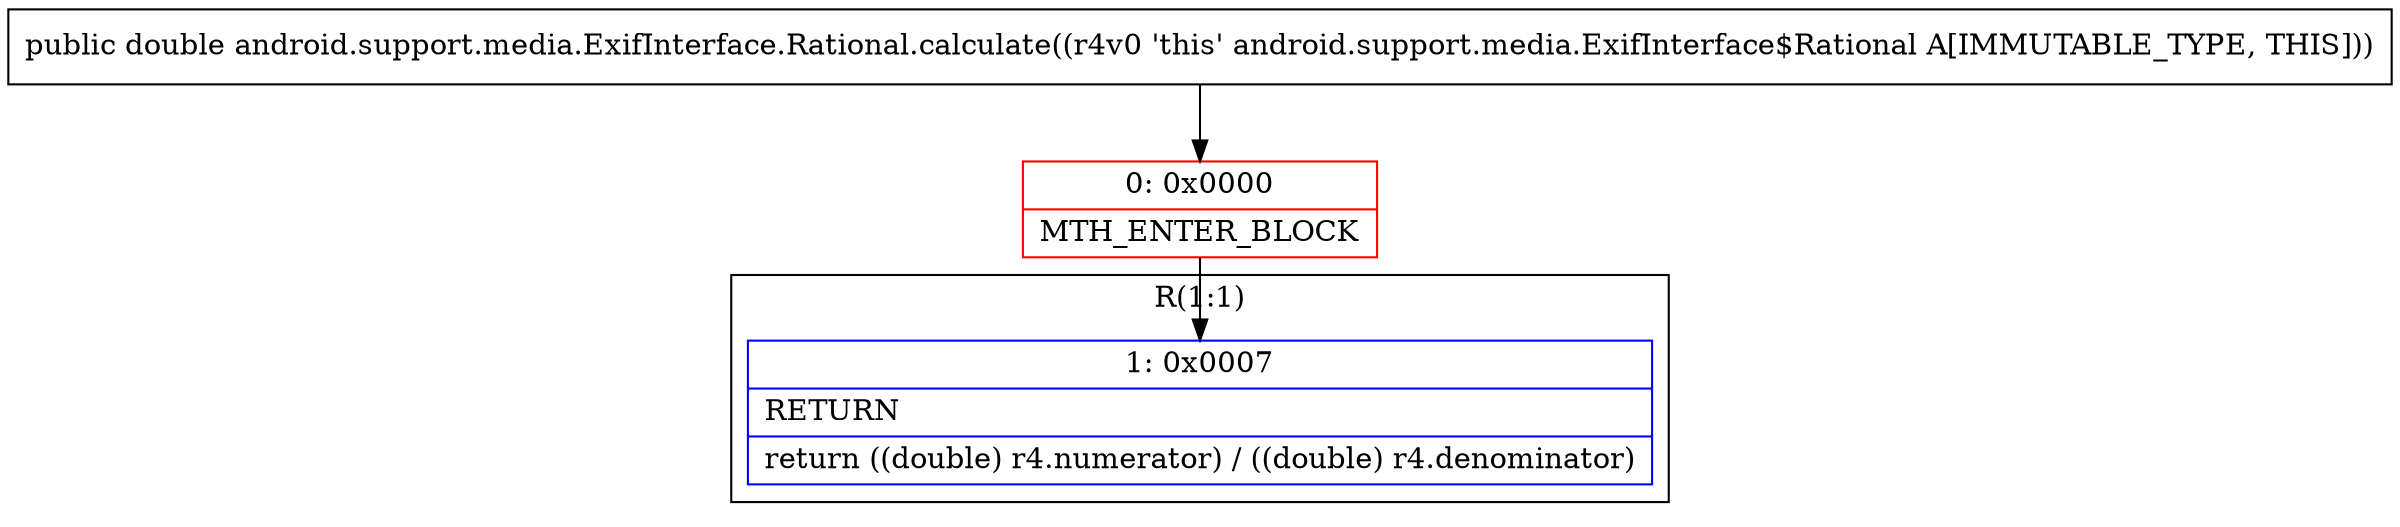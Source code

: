 digraph "CFG forandroid.support.media.ExifInterface.Rational.calculate()D" {
subgraph cluster_Region_327322872 {
label = "R(1:1)";
node [shape=record,color=blue];
Node_1 [shape=record,label="{1\:\ 0x0007|RETURN\l|return ((double) r4.numerator) \/ ((double) r4.denominator)\l}"];
}
Node_0 [shape=record,color=red,label="{0\:\ 0x0000|MTH_ENTER_BLOCK\l}"];
MethodNode[shape=record,label="{public double android.support.media.ExifInterface.Rational.calculate((r4v0 'this' android.support.media.ExifInterface$Rational A[IMMUTABLE_TYPE, THIS])) }"];
MethodNode -> Node_0;
Node_0 -> Node_1;
}

